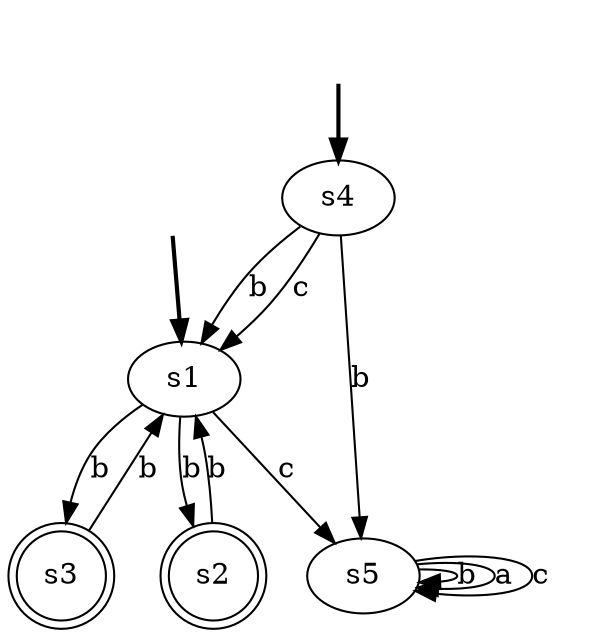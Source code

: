digraph {
	fake0 [style=invisible]
	fake1 [style=invisible]
	s3 [shape=doublecircle]
	s4 [root=true]
	s5
	s2 [shape=doublecircle]
	s1 [root=true]
	fake1 -> s4 [style=bold]
	fake0 -> s1 [style=bold]
	s3 -> s1 [label=b]
	s4 -> s5 [label=b]
	s4 -> s1 [label=b]
	s4 -> s1 [label=c]
	s5 -> s5 [label=b]
	s5 -> s5 [label=a]
	s5 -> s5 [label=c]
	s2 -> s1 [label=b]
	s1 -> s5 [label=c]
	s1 -> s3 [label=b]
	s1 -> s2 [label=b]
}

